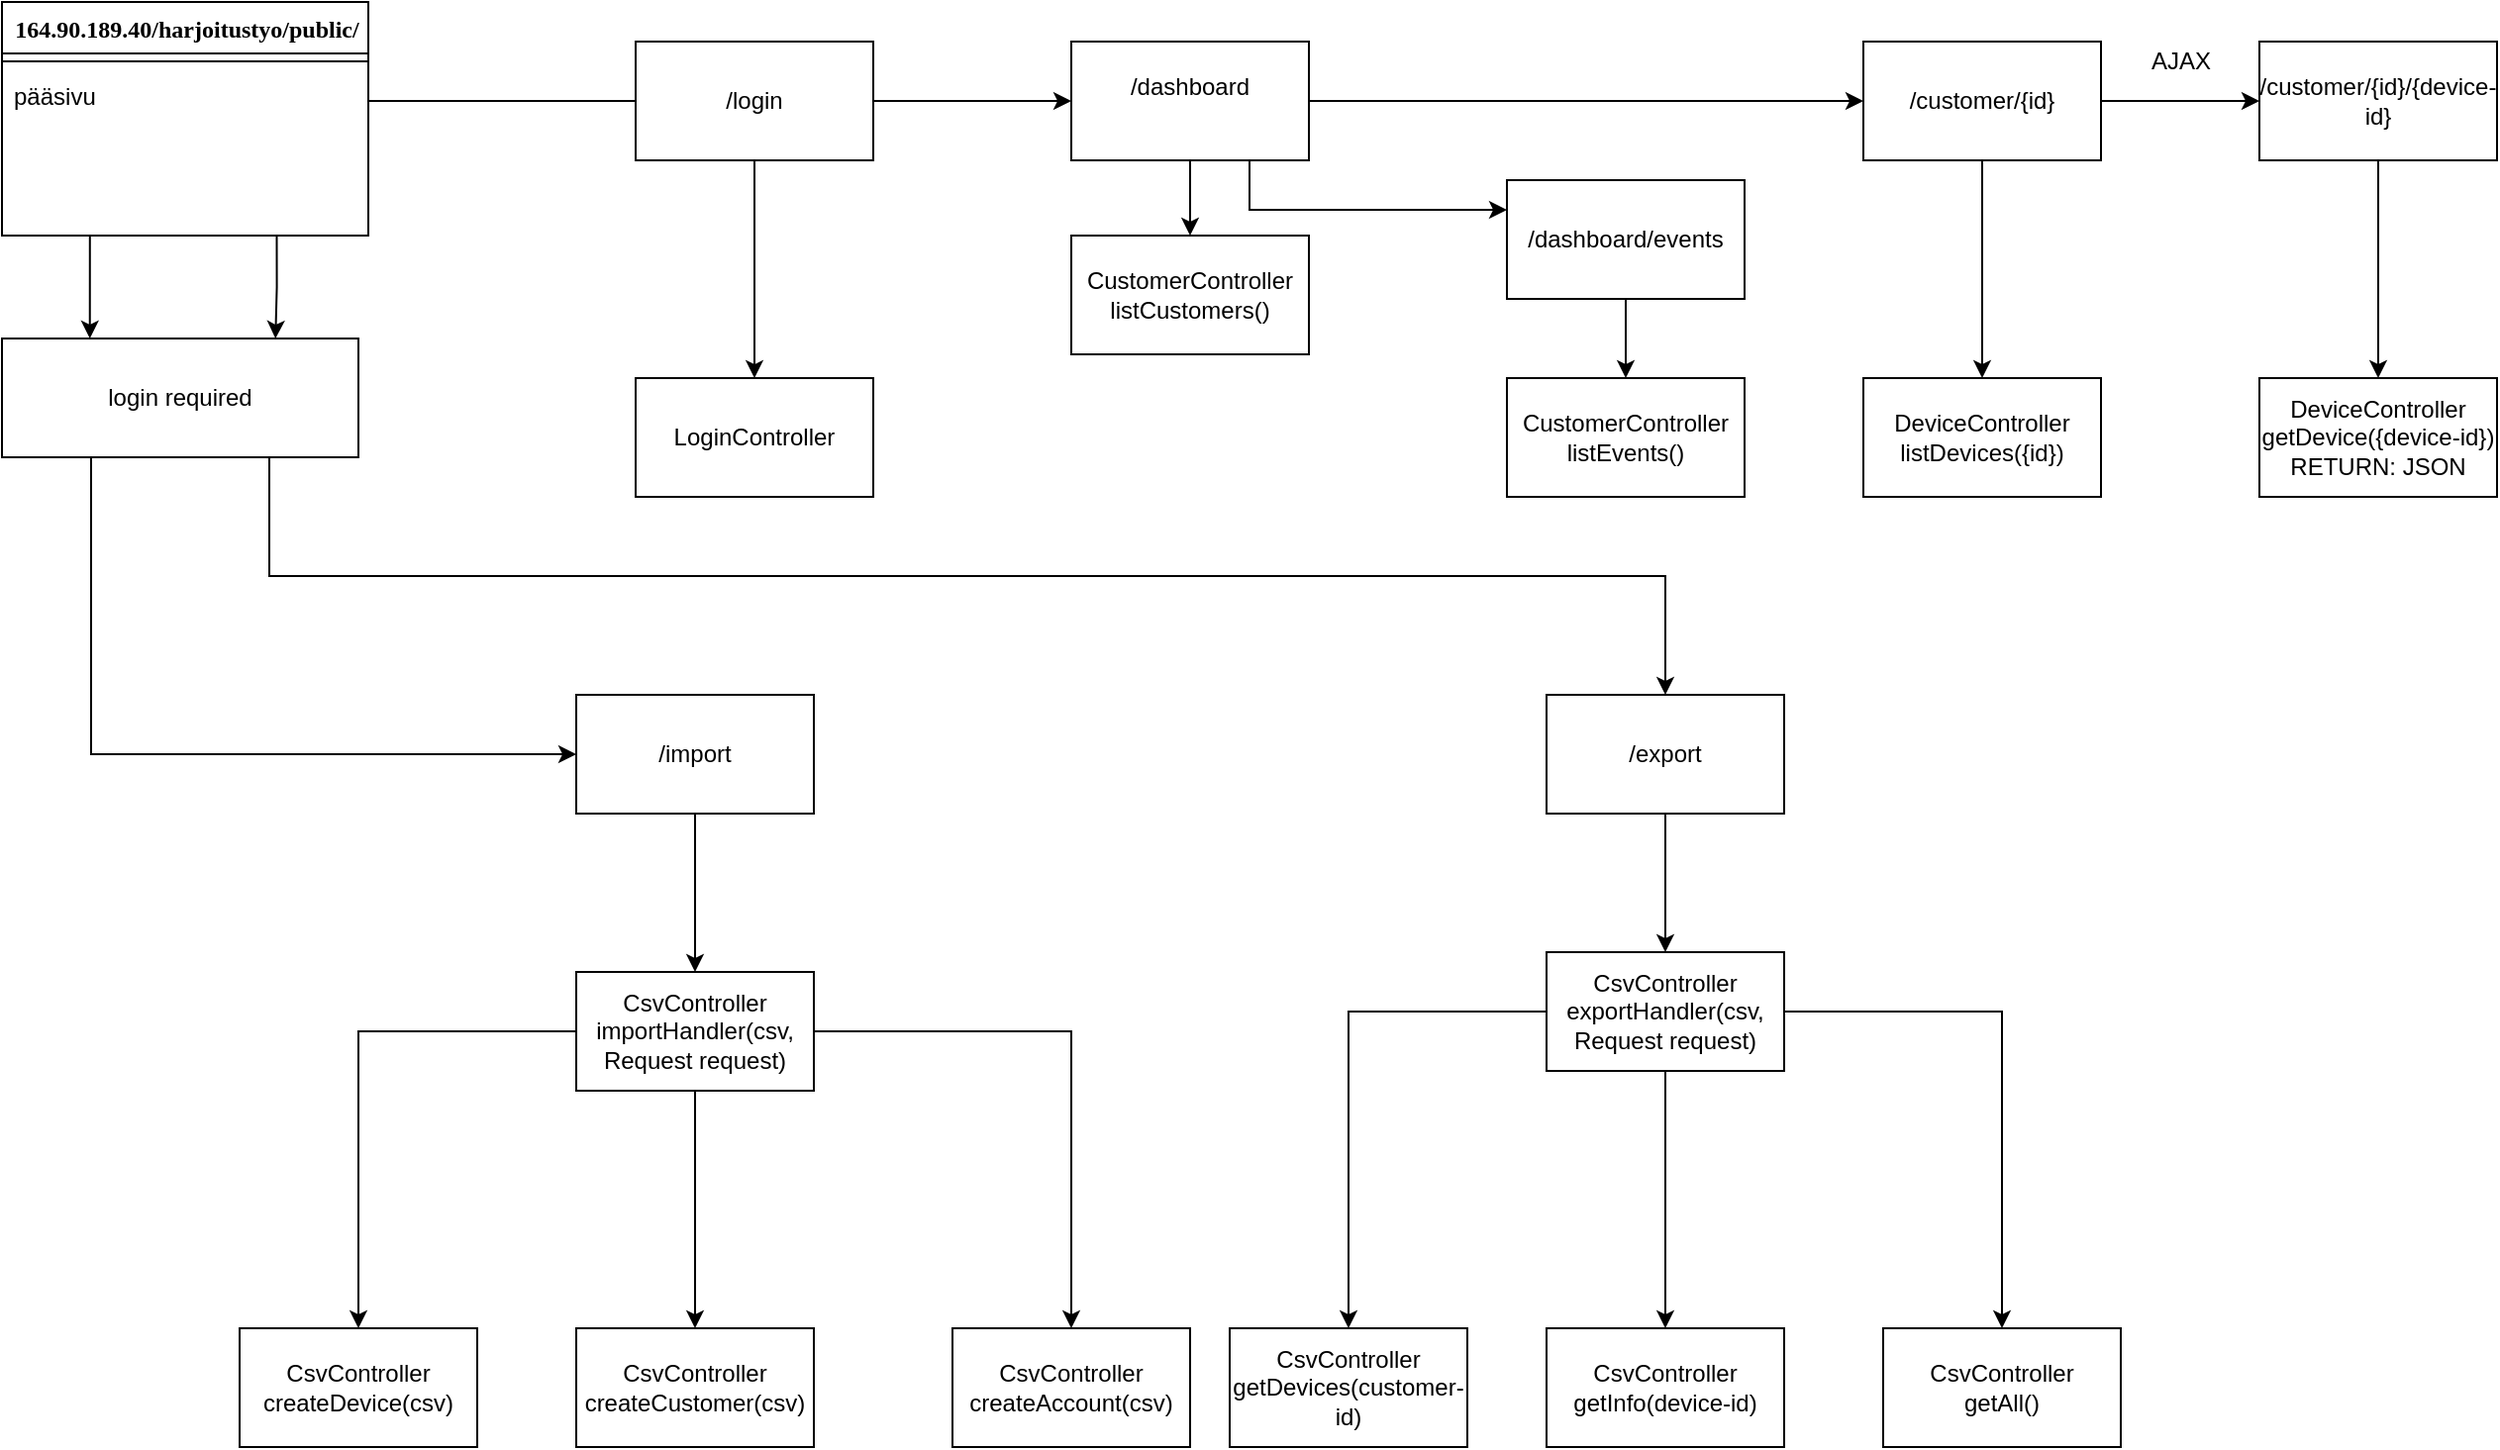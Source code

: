 <mxfile version="13.5.8" type="device"><diagram name="Page-1" id="6133507b-19e7-1e82-6fc7-422aa6c4b21f"><mxGraphModel dx="2974" dy="817" grid="1" gridSize="10" guides="1" tooltips="1" connect="1" arrows="1" fold="1" page="1" pageScale="1" pageWidth="1100" pageHeight="850" background="#ffffff" math="0" shadow="0"><root><mxCell id="0"/><mxCell id="1" parent="0"/><mxCell id="b94bc138ca980ef-8" style="edgeStyle=orthogonalEdgeStyle;rounded=0;html=1;labelBackgroundColor=none;startArrow=none;startFill=0;startSize=8;endArrow=none;endFill=0;endSize=16;fontFamily=Verdana;fontSize=12;exitX=0;exitY=0.5;exitDx=0;exitDy=0;" parent="1" source="ztVG1YCAEipi-zfxCPpc-20" target="78961159f06e98e8-17" edge="1"><mxGeometry relative="1" as="geometry"><Array as="points"><mxPoint x="60" y="100"/><mxPoint x="60" y="100"/></Array><mxPoint x="120" y="110" as="sourcePoint"/></mxGeometry></mxCell><mxCell id="ztVG1YCAEipi-zfxCPpc-68" style="edgeStyle=orthogonalEdgeStyle;rounded=0;orthogonalLoop=1;jettySize=auto;html=1;exitX=0.75;exitY=1;exitDx=0;exitDy=0;entryX=0.75;entryY=0;entryDx=0;entryDy=0;" edge="1" parent="1" source="78961159f06e98e8-17"><mxGeometry relative="1" as="geometry"><mxPoint x="-31.875" y="220" as="targetPoint"/><Array as="points"><mxPoint x="-31" y="194"/></Array></mxGeometry></mxCell><mxCell id="ztVG1YCAEipi-zfxCPpc-70" style="edgeStyle=orthogonalEdgeStyle;rounded=0;orthogonalLoop=1;jettySize=auto;html=1;exitX=0.25;exitY=1;exitDx=0;exitDy=0;entryX=0.25;entryY=0;entryDx=0;entryDy=0;" edge="1" parent="1" source="78961159f06e98e8-17"><mxGeometry relative="1" as="geometry"><mxPoint x="-125.625" y="220" as="targetPoint"/><Array as="points"><mxPoint x="-126" y="168"/></Array></mxGeometry></mxCell><mxCell id="78961159f06e98e8-17" value="164.90.189.40/harjoitustyo/public/" style="swimlane;html=1;fontStyle=1;align=center;verticalAlign=top;childLayout=stackLayout;horizontal=1;startSize=26;horizontalStack=0;resizeParent=1;resizeLast=0;collapsible=1;marginBottom=0;swimlaneFillColor=#ffffff;rounded=0;shadow=0;comic=0;labelBackgroundColor=none;strokeWidth=1;fillColor=none;fontFamily=Verdana;fontSize=12" parent="1" vertex="1"><mxGeometry x="-170" y="50" width="185" height="118" as="geometry"/></mxCell><mxCell id="78961159f06e98e8-19" value="" style="line;html=1;strokeWidth=1;fillColor=none;align=left;verticalAlign=middle;spacingTop=-1;spacingLeft=3;spacingRight=3;rotatable=0;labelPosition=right;points=[];portConstraint=eastwest;" parent="78961159f06e98e8-17" vertex="1"><mxGeometry y="26" width="185" height="8" as="geometry"/></mxCell><mxCell id="78961159f06e98e8-27" value="pääsivu" style="text;html=1;strokeColor=none;fillColor=none;align=left;verticalAlign=top;spacingLeft=4;spacingRight=4;whiteSpace=wrap;overflow=hidden;rotatable=0;points=[[0,0.5],[1,0.5]];portConstraint=eastwest;" parent="78961159f06e98e8-17" vertex="1"><mxGeometry y="34" width="185" height="26" as="geometry"/></mxCell><mxCell id="ztVG1YCAEipi-zfxCPpc-22" style="edgeStyle=orthogonalEdgeStyle;rounded=0;orthogonalLoop=1;jettySize=auto;html=1;exitX=0.5;exitY=1;exitDx=0;exitDy=0;" edge="1" parent="1" source="ztVG1YCAEipi-zfxCPpc-20" target="ztVG1YCAEipi-zfxCPpc-21"><mxGeometry relative="1" as="geometry"/></mxCell><mxCell id="ztVG1YCAEipi-zfxCPpc-24" style="edgeStyle=orthogonalEdgeStyle;rounded=0;orthogonalLoop=1;jettySize=auto;html=1;exitX=1;exitY=0.5;exitDx=0;exitDy=0;" edge="1" parent="1" source="ztVG1YCAEipi-zfxCPpc-20" target="ztVG1YCAEipi-zfxCPpc-23"><mxGeometry relative="1" as="geometry"/></mxCell><mxCell id="ztVG1YCAEipi-zfxCPpc-20" value="/login" style="whiteSpace=wrap;html=1;" vertex="1" parent="1"><mxGeometry x="150" y="70" width="120" height="60" as="geometry"/></mxCell><mxCell id="ztVG1YCAEipi-zfxCPpc-21" value="&lt;div&gt;LoginController&lt;/div&gt;" style="whiteSpace=wrap;html=1;" vertex="1" parent="1"><mxGeometry x="150" y="240" width="120" height="60" as="geometry"/></mxCell><mxCell id="ztVG1YCAEipi-zfxCPpc-26" style="edgeStyle=orthogonalEdgeStyle;rounded=0;orthogonalLoop=1;jettySize=auto;html=1;exitX=0.5;exitY=1;exitDx=0;exitDy=0;entryX=0.5;entryY=0;entryDx=0;entryDy=0;" edge="1" parent="1" source="ztVG1YCAEipi-zfxCPpc-23" target="ztVG1YCAEipi-zfxCPpc-25"><mxGeometry relative="1" as="geometry"/></mxCell><mxCell id="ztVG1YCAEipi-zfxCPpc-27" style="edgeStyle=orthogonalEdgeStyle;rounded=0;orthogonalLoop=1;jettySize=auto;html=1;exitX=1;exitY=0.5;exitDx=0;exitDy=0;entryX=0;entryY=0.5;entryDx=0;entryDy=0;" edge="1" parent="1" source="ztVG1YCAEipi-zfxCPpc-23" target="ztVG1YCAEipi-zfxCPpc-28"><mxGeometry relative="1" as="geometry"><mxPoint x="620" y="100" as="targetPoint"/></mxGeometry></mxCell><mxCell id="ztVG1YCAEipi-zfxCPpc-63" style="edgeStyle=orthogonalEdgeStyle;rounded=0;orthogonalLoop=1;jettySize=auto;html=1;exitX=0.75;exitY=1;exitDx=0;exitDy=0;entryX=0;entryY=0.25;entryDx=0;entryDy=0;" edge="1" parent="1" source="ztVG1YCAEipi-zfxCPpc-23" target="ztVG1YCAEipi-zfxCPpc-64"><mxGeometry relative="1" as="geometry"><mxPoint x="560" y="190" as="targetPoint"/><Array as="points"><mxPoint x="460" y="155"/></Array></mxGeometry></mxCell><mxCell id="ztVG1YCAEipi-zfxCPpc-23" value="&lt;div&gt;/dashboard&lt;/div&gt;&lt;div&gt;&lt;br&gt;&lt;/div&gt;" style="whiteSpace=wrap;html=1;" vertex="1" parent="1"><mxGeometry x="370" y="70" width="120" height="60" as="geometry"/></mxCell><mxCell id="ztVG1YCAEipi-zfxCPpc-25" value="&lt;div&gt;CustomerController&lt;br&gt;listCustomers()&lt;br&gt;&lt;/div&gt;" style="whiteSpace=wrap;html=1;" vertex="1" parent="1"><mxGeometry x="370" y="168" width="120" height="60" as="geometry"/></mxCell><mxCell id="ztVG1YCAEipi-zfxCPpc-30" style="edgeStyle=orthogonalEdgeStyle;rounded=0;orthogonalLoop=1;jettySize=auto;html=1;exitX=0.5;exitY=1;exitDx=0;exitDy=0;entryX=0.5;entryY=0;entryDx=0;entryDy=0;" edge="1" parent="1" source="ztVG1YCAEipi-zfxCPpc-28" target="ztVG1YCAEipi-zfxCPpc-29"><mxGeometry relative="1" as="geometry"/></mxCell><mxCell id="ztVG1YCAEipi-zfxCPpc-32" style="edgeStyle=orthogonalEdgeStyle;rounded=0;orthogonalLoop=1;jettySize=auto;html=1;exitX=1;exitY=0.5;exitDx=0;exitDy=0;" edge="1" parent="1" source="ztVG1YCAEipi-zfxCPpc-28" target="ztVG1YCAEipi-zfxCPpc-31"><mxGeometry relative="1" as="geometry"/></mxCell><mxCell id="ztVG1YCAEipi-zfxCPpc-28" value="/customer/{id}" style="whiteSpace=wrap;html=1;" vertex="1" parent="1"><mxGeometry x="770" y="70" width="120" height="60" as="geometry"/></mxCell><mxCell id="ztVG1YCAEipi-zfxCPpc-29" value="DeviceController&lt;br&gt;listDevices({id})" style="whiteSpace=wrap;html=1;" vertex="1" parent="1"><mxGeometry x="770" y="240" width="120" height="60" as="geometry"/></mxCell><mxCell id="ztVG1YCAEipi-zfxCPpc-34" style="edgeStyle=orthogonalEdgeStyle;rounded=0;orthogonalLoop=1;jettySize=auto;html=1;exitX=0.5;exitY=1;exitDx=0;exitDy=0;entryX=0.5;entryY=0;entryDx=0;entryDy=0;" edge="1" parent="1" source="ztVG1YCAEipi-zfxCPpc-31" target="ztVG1YCAEipi-zfxCPpc-33"><mxGeometry relative="1" as="geometry"/></mxCell><mxCell id="ztVG1YCAEipi-zfxCPpc-31" value="/customer/{id}/{device-id}" style="whiteSpace=wrap;html=1;" vertex="1" parent="1"><mxGeometry x="970" y="70" width="120" height="60" as="geometry"/></mxCell><mxCell id="ztVG1YCAEipi-zfxCPpc-33" value="DeviceController&lt;br&gt;&lt;div&gt;getDevice({device-id})&lt;/div&gt;&lt;div&gt;RETURN: JSON&lt;br&gt;&lt;/div&gt;" style="whiteSpace=wrap;html=1;" vertex="1" parent="1"><mxGeometry x="970" y="240" width="120" height="60" as="geometry"/></mxCell><mxCell id="ztVG1YCAEipi-zfxCPpc-37" style="edgeStyle=orthogonalEdgeStyle;rounded=0;orthogonalLoop=1;jettySize=auto;html=1;exitX=0;exitY=0.5;exitDx=0;exitDy=0;entryX=0.5;entryY=0;entryDx=0;entryDy=0;" edge="1" parent="1" source="ztVG1YCAEipi-zfxCPpc-49" target="ztVG1YCAEipi-zfxCPpc-38"><mxGeometry relative="1" as="geometry"><mxPoint x="10" y="570" as="targetPoint"/></mxGeometry></mxCell><mxCell id="ztVG1YCAEipi-zfxCPpc-50" style="edgeStyle=orthogonalEdgeStyle;rounded=0;orthogonalLoop=1;jettySize=auto;html=1;entryX=0.5;entryY=0;entryDx=0;entryDy=0;" edge="1" parent="1" source="ztVG1YCAEipi-zfxCPpc-35" target="ztVG1YCAEipi-zfxCPpc-49"><mxGeometry relative="1" as="geometry"/></mxCell><mxCell id="ztVG1YCAEipi-zfxCPpc-35" value="&lt;div&gt;/import&lt;/div&gt;" style="whiteSpace=wrap;html=1;" vertex="1" parent="1"><mxGeometry x="120" y="400" width="120" height="60" as="geometry"/></mxCell><mxCell id="ztVG1YCAEipi-zfxCPpc-38" value="CsvController&lt;br&gt;createDevice(csv)" style="whiteSpace=wrap;html=1;" vertex="1" parent="1"><mxGeometry x="-50" y="720" width="120" height="60" as="geometry"/></mxCell><mxCell id="ztVG1YCAEipi-zfxCPpc-41" style="edgeStyle=orthogonalEdgeStyle;rounded=0;orthogonalLoop=1;jettySize=auto;html=1;exitX=0.5;exitY=1;exitDx=0;exitDy=0;entryX=0.5;entryY=0;entryDx=0;entryDy=0;" edge="1" parent="1" source="ztVG1YCAEipi-zfxCPpc-49" target="ztVG1YCAEipi-zfxCPpc-43"><mxGeometry relative="1" as="geometry"><mxPoint x="180" y="550" as="targetPoint"/></mxGeometry></mxCell><mxCell id="ztVG1YCAEipi-zfxCPpc-43" value="CsvController&lt;br&gt;createCustomer(csv)" style="whiteSpace=wrap;html=1;" vertex="1" parent="1"><mxGeometry x="120" y="720" width="120" height="60" as="geometry"/></mxCell><mxCell id="ztVG1YCAEipi-zfxCPpc-46" style="edgeStyle=orthogonalEdgeStyle;rounded=0;orthogonalLoop=1;jettySize=auto;html=1;exitX=1;exitY=0.5;exitDx=0;exitDy=0;entryX=0.5;entryY=0;entryDx=0;entryDy=0;" edge="1" parent="1" source="ztVG1YCAEipi-zfxCPpc-49" target="ztVG1YCAEipi-zfxCPpc-47"><mxGeometry relative="1" as="geometry"><mxPoint x="370" y="550" as="targetPoint"/></mxGeometry></mxCell><mxCell id="ztVG1YCAEipi-zfxCPpc-47" value="CsvController&lt;br&gt;createAccount(csv)" style="whiteSpace=wrap;html=1;" vertex="1" parent="1"><mxGeometry x="310" y="720" width="120" height="60" as="geometry"/></mxCell><mxCell id="ztVG1YCAEipi-zfxCPpc-49" value="CsvController&lt;br&gt;importHandler(csv, Request request)" style="whiteSpace=wrap;html=1;" vertex="1" parent="1"><mxGeometry x="120" y="540" width="120" height="60" as="geometry"/></mxCell><mxCell id="ztVG1YCAEipi-zfxCPpc-61" style="edgeStyle=orthogonalEdgeStyle;rounded=0;orthogonalLoop=1;jettySize=auto;html=1;exitX=0.5;exitY=1;exitDx=0;exitDy=0;" edge="1" parent="1" source="ztVG1YCAEipi-zfxCPpc-51" target="ztVG1YCAEipi-zfxCPpc-53"><mxGeometry relative="1" as="geometry"/></mxCell><mxCell id="ztVG1YCAEipi-zfxCPpc-51" value="/export" style="whiteSpace=wrap;html=1;" vertex="1" parent="1"><mxGeometry x="610" y="400" width="120" height="60" as="geometry"/></mxCell><mxCell id="ztVG1YCAEipi-zfxCPpc-58" style="edgeStyle=orthogonalEdgeStyle;rounded=0;orthogonalLoop=1;jettySize=auto;html=1;exitX=0.5;exitY=1;exitDx=0;exitDy=0;entryX=0.5;entryY=0;entryDx=0;entryDy=0;" edge="1" parent="1" source="ztVG1YCAEipi-zfxCPpc-53" target="ztVG1YCAEipi-zfxCPpc-57"><mxGeometry relative="1" as="geometry"/></mxCell><mxCell id="ztVG1YCAEipi-zfxCPpc-59" style="edgeStyle=orthogonalEdgeStyle;rounded=0;orthogonalLoop=1;jettySize=auto;html=1;exitX=0;exitY=0.5;exitDx=0;exitDy=0;entryX=0.5;entryY=0;entryDx=0;entryDy=0;" edge="1" parent="1" source="ztVG1YCAEipi-zfxCPpc-53" target="ztVG1YCAEipi-zfxCPpc-55"><mxGeometry relative="1" as="geometry"/></mxCell><mxCell id="ztVG1YCAEipi-zfxCPpc-60" style="edgeStyle=orthogonalEdgeStyle;rounded=0;orthogonalLoop=1;jettySize=auto;html=1;exitX=1;exitY=0.5;exitDx=0;exitDy=0;entryX=0.5;entryY=0;entryDx=0;entryDy=0;" edge="1" parent="1" source="ztVG1YCAEipi-zfxCPpc-53" target="ztVG1YCAEipi-zfxCPpc-56"><mxGeometry relative="1" as="geometry"/></mxCell><mxCell id="ztVG1YCAEipi-zfxCPpc-53" value="CsvController&lt;br&gt;exportHandler(csv, Request request)" style="whiteSpace=wrap;html=1;" vertex="1" parent="1"><mxGeometry x="610" y="530" width="120" height="60" as="geometry"/></mxCell><mxCell id="ztVG1YCAEipi-zfxCPpc-55" value="CsvController&lt;br&gt;getDevices(customer-id)" style="whiteSpace=wrap;html=1;" vertex="1" parent="1"><mxGeometry x="450" y="720" width="120" height="60" as="geometry"/></mxCell><mxCell id="ztVG1YCAEipi-zfxCPpc-56" value="&lt;div&gt;CsvController&lt;/div&gt;&lt;div&gt;getAll()&lt;/div&gt;" style="whiteSpace=wrap;html=1;" vertex="1" parent="1"><mxGeometry x="780" y="720" width="120" height="60" as="geometry"/></mxCell><mxCell id="ztVG1YCAEipi-zfxCPpc-57" value="&lt;div&gt;CsvController&lt;/div&gt;&lt;div&gt;getInfo(device-id)&lt;/div&gt;" style="whiteSpace=wrap;html=1;" vertex="1" parent="1"><mxGeometry x="610" y="720" width="120" height="60" as="geometry"/></mxCell><mxCell id="ztVG1YCAEipi-zfxCPpc-62" value="&lt;div&gt;CustomerController&lt;/div&gt;&lt;div&gt;listEvents()&lt;br&gt;&lt;/div&gt;" style="whiteSpace=wrap;html=1;" vertex="1" parent="1"><mxGeometry x="590" y="240" width="120" height="60" as="geometry"/></mxCell><mxCell id="ztVG1YCAEipi-zfxCPpc-65" style="edgeStyle=orthogonalEdgeStyle;rounded=0;orthogonalLoop=1;jettySize=auto;html=1;exitX=0.5;exitY=1;exitDx=0;exitDy=0;entryX=0.5;entryY=0;entryDx=0;entryDy=0;" edge="1" parent="1" source="ztVG1YCAEipi-zfxCPpc-64" target="ztVG1YCAEipi-zfxCPpc-62"><mxGeometry relative="1" as="geometry"/></mxCell><mxCell id="ztVG1YCAEipi-zfxCPpc-64" value="&lt;div&gt;/dashboard/events&lt;/div&gt;" style="whiteSpace=wrap;html=1;" vertex="1" parent="1"><mxGeometry x="590" y="140" width="120" height="60" as="geometry"/></mxCell><mxCell id="ztVG1YCAEipi-zfxCPpc-66" value="AJAX" style="text;html=1;align=center;verticalAlign=middle;resizable=0;points=[];autosize=1;" vertex="1" parent="1"><mxGeometry x="905" y="70" width="50" height="20" as="geometry"/></mxCell><mxCell id="ztVG1YCAEipi-zfxCPpc-69" style="edgeStyle=orthogonalEdgeStyle;rounded=0;orthogonalLoop=1;jettySize=auto;html=1;exitX=0.25;exitY=0;exitDx=0;exitDy=0;" edge="1" parent="1"><mxGeometry relative="1" as="geometry"><mxPoint x="-126" y="220" as="targetPoint"/><mxPoint x="-125.625" y="220" as="sourcePoint"/></mxGeometry></mxCell><mxCell id="ztVG1YCAEipi-zfxCPpc-77" style="edgeStyle=orthogonalEdgeStyle;rounded=0;orthogonalLoop=1;jettySize=auto;html=1;exitX=0.25;exitY=1;exitDx=0;exitDy=0;entryX=0;entryY=0.5;entryDx=0;entryDy=0;" edge="1" parent="1" source="ztVG1YCAEipi-zfxCPpc-76" target="ztVG1YCAEipi-zfxCPpc-35"><mxGeometry relative="1" as="geometry"/></mxCell><mxCell id="ztVG1YCAEipi-zfxCPpc-78" style="edgeStyle=orthogonalEdgeStyle;rounded=0;orthogonalLoop=1;jettySize=auto;html=1;exitX=0.75;exitY=1;exitDx=0;exitDy=0;" edge="1" parent="1" source="ztVG1YCAEipi-zfxCPpc-76" target="ztVG1YCAEipi-zfxCPpc-51"><mxGeometry relative="1" as="geometry"/></mxCell><mxCell id="ztVG1YCAEipi-zfxCPpc-76" value="&lt;div&gt;login required&lt;/div&gt;" style="whiteSpace=wrap;html=1;" vertex="1" parent="1"><mxGeometry x="-170" y="220" width="180" height="60" as="geometry"/></mxCell></root></mxGraphModel></diagram></mxfile>